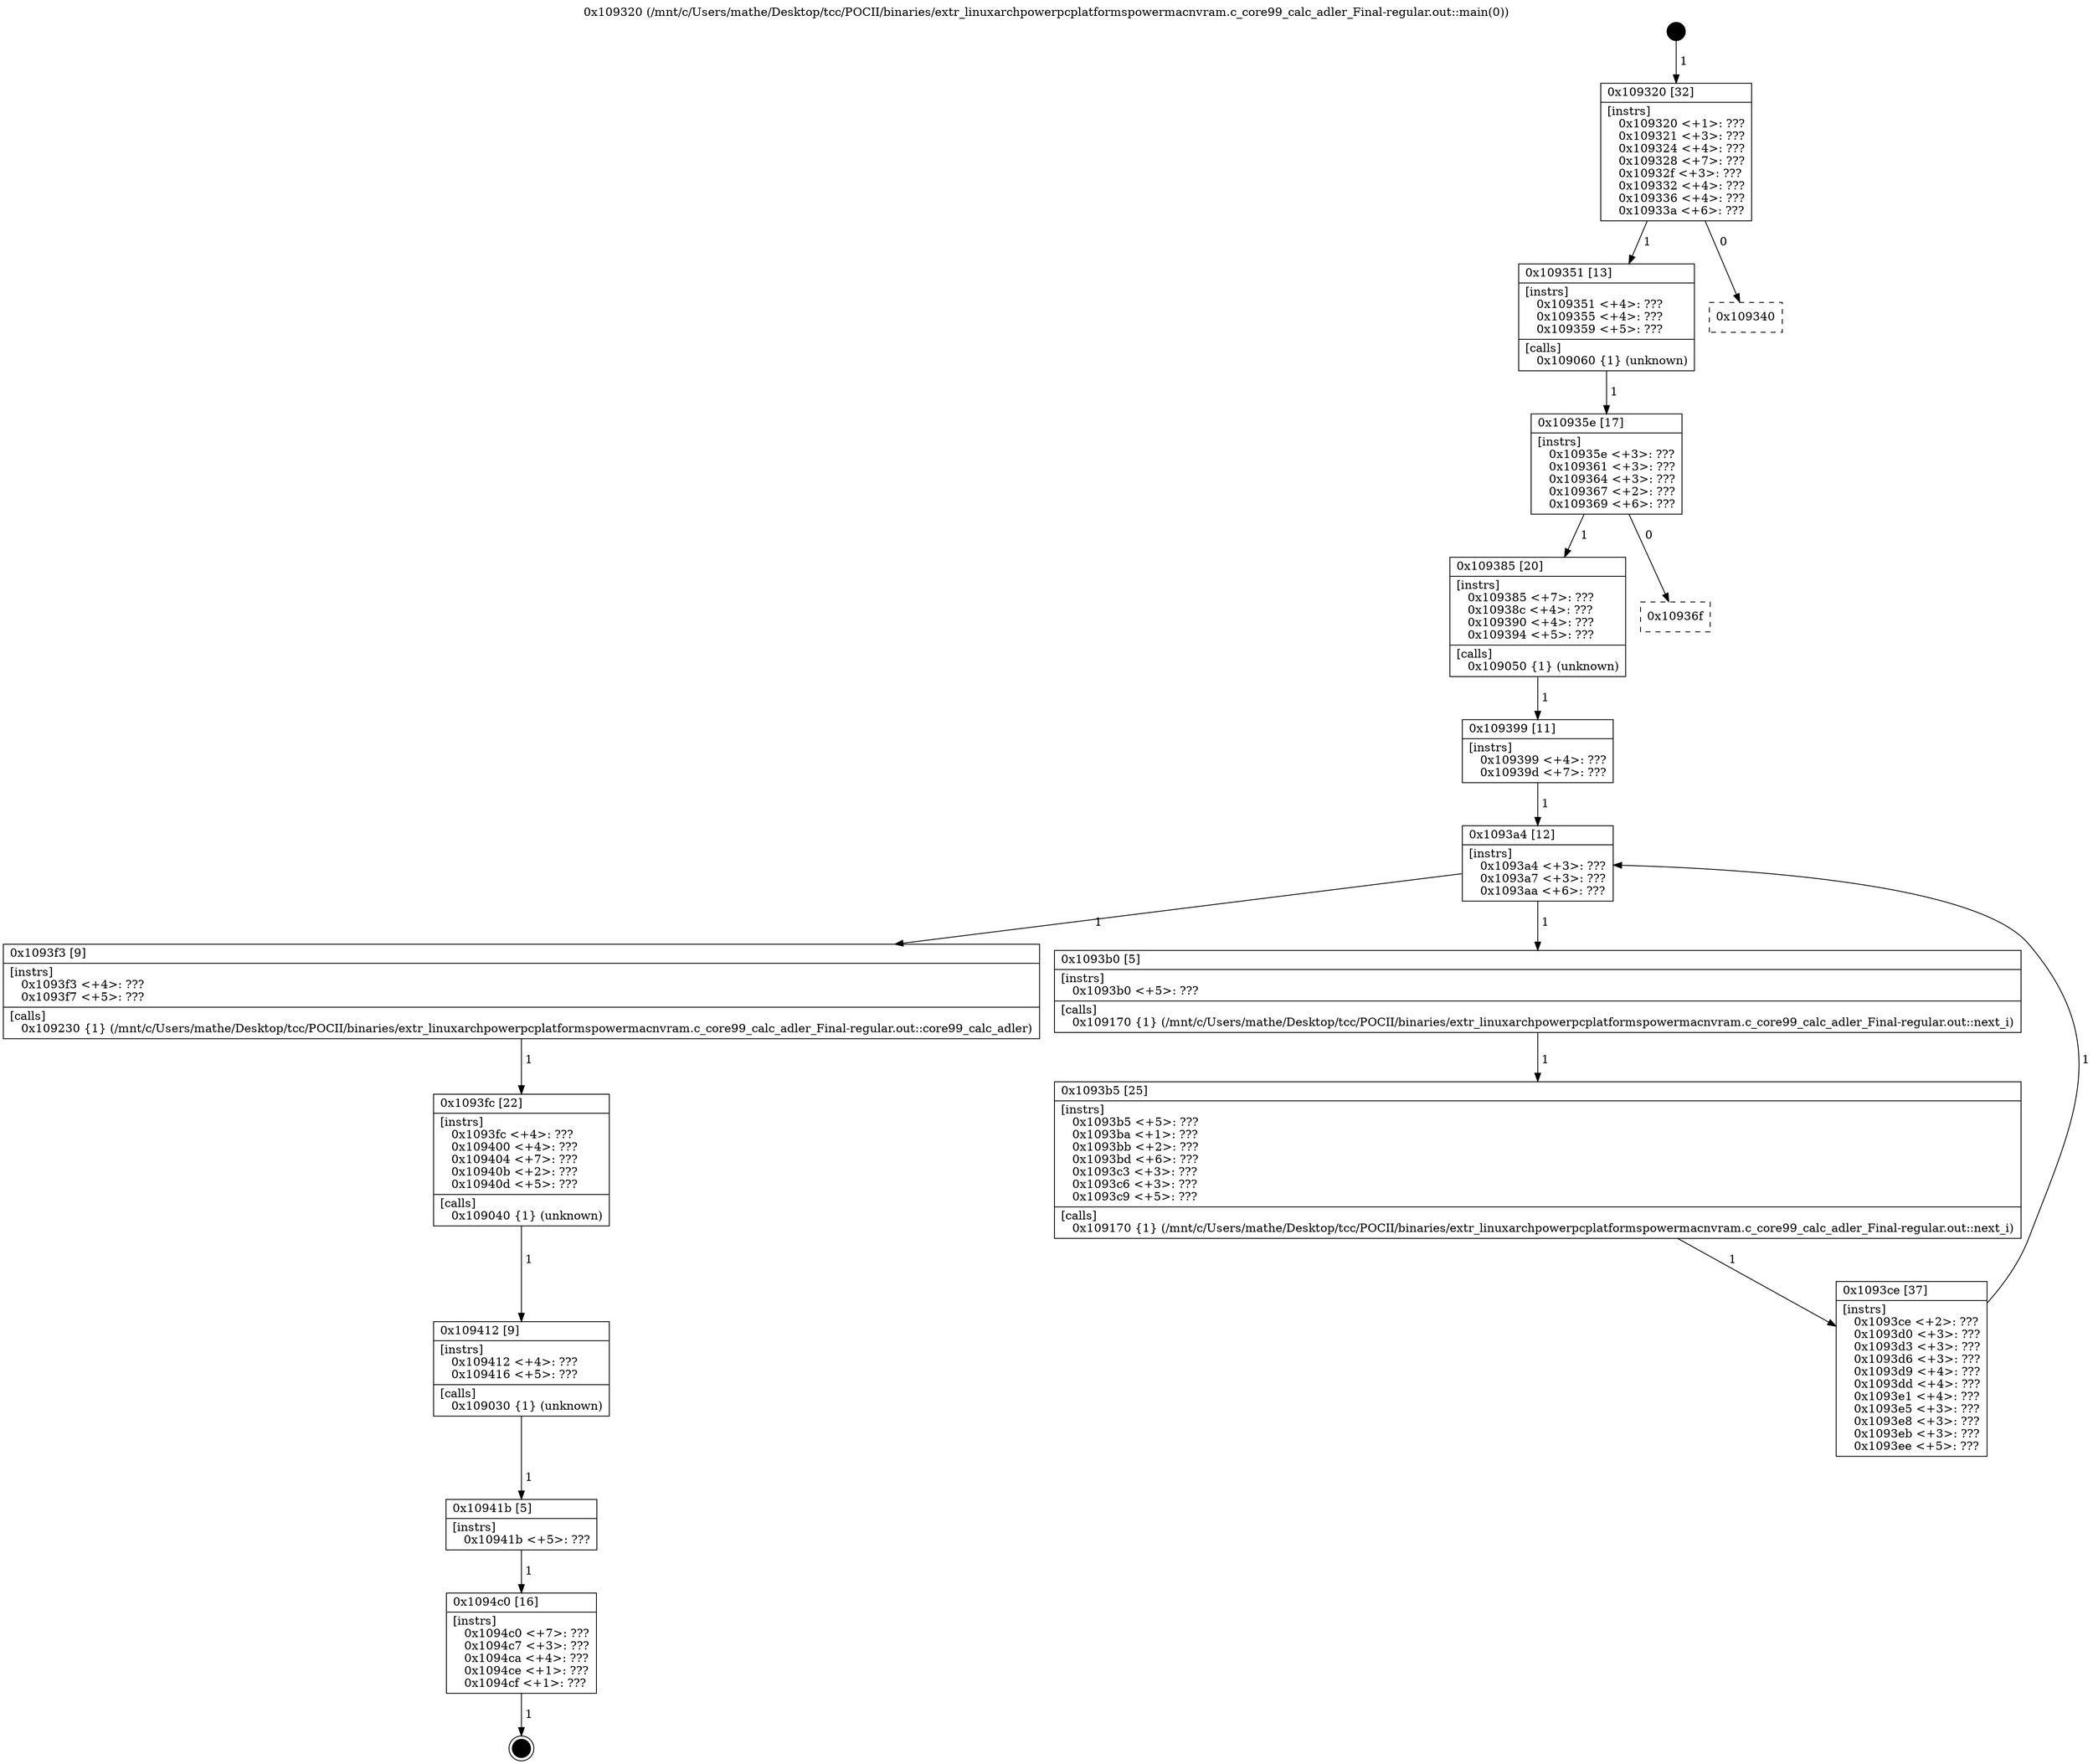digraph "0x109320" {
  label = "0x109320 (/mnt/c/Users/mathe/Desktop/tcc/POCII/binaries/extr_linuxarchpowerpcplatformspowermacnvram.c_core99_calc_adler_Final-regular.out::main(0))"
  labelloc = "t"
  node[shape=record]

  Entry [label="",width=0.3,height=0.3,shape=circle,fillcolor=black,style=filled]
  "0x109320" [label="{
     0x109320 [32]\l
     | [instrs]\l
     &nbsp;&nbsp;0x109320 \<+1\>: ???\l
     &nbsp;&nbsp;0x109321 \<+3\>: ???\l
     &nbsp;&nbsp;0x109324 \<+4\>: ???\l
     &nbsp;&nbsp;0x109328 \<+7\>: ???\l
     &nbsp;&nbsp;0x10932f \<+3\>: ???\l
     &nbsp;&nbsp;0x109332 \<+4\>: ???\l
     &nbsp;&nbsp;0x109336 \<+4\>: ???\l
     &nbsp;&nbsp;0x10933a \<+6\>: ???\l
  }"]
  "0x109351" [label="{
     0x109351 [13]\l
     | [instrs]\l
     &nbsp;&nbsp;0x109351 \<+4\>: ???\l
     &nbsp;&nbsp;0x109355 \<+4\>: ???\l
     &nbsp;&nbsp;0x109359 \<+5\>: ???\l
     | [calls]\l
     &nbsp;&nbsp;0x109060 \{1\} (unknown)\l
  }"]
  "0x109340" [label="{
     0x109340\l
  }", style=dashed]
  "0x10935e" [label="{
     0x10935e [17]\l
     | [instrs]\l
     &nbsp;&nbsp;0x10935e \<+3\>: ???\l
     &nbsp;&nbsp;0x109361 \<+3\>: ???\l
     &nbsp;&nbsp;0x109364 \<+3\>: ???\l
     &nbsp;&nbsp;0x109367 \<+2\>: ???\l
     &nbsp;&nbsp;0x109369 \<+6\>: ???\l
  }"]
  "0x109385" [label="{
     0x109385 [20]\l
     | [instrs]\l
     &nbsp;&nbsp;0x109385 \<+7\>: ???\l
     &nbsp;&nbsp;0x10938c \<+4\>: ???\l
     &nbsp;&nbsp;0x109390 \<+4\>: ???\l
     &nbsp;&nbsp;0x109394 \<+5\>: ???\l
     | [calls]\l
     &nbsp;&nbsp;0x109050 \{1\} (unknown)\l
  }"]
  "0x10936f" [label="{
     0x10936f\l
  }", style=dashed]
  "0x1093a4" [label="{
     0x1093a4 [12]\l
     | [instrs]\l
     &nbsp;&nbsp;0x1093a4 \<+3\>: ???\l
     &nbsp;&nbsp;0x1093a7 \<+3\>: ???\l
     &nbsp;&nbsp;0x1093aa \<+6\>: ???\l
  }"]
  "0x1093f3" [label="{
     0x1093f3 [9]\l
     | [instrs]\l
     &nbsp;&nbsp;0x1093f3 \<+4\>: ???\l
     &nbsp;&nbsp;0x1093f7 \<+5\>: ???\l
     | [calls]\l
     &nbsp;&nbsp;0x109230 \{1\} (/mnt/c/Users/mathe/Desktop/tcc/POCII/binaries/extr_linuxarchpowerpcplatformspowermacnvram.c_core99_calc_adler_Final-regular.out::core99_calc_adler)\l
  }"]
  "0x1093b0" [label="{
     0x1093b0 [5]\l
     | [instrs]\l
     &nbsp;&nbsp;0x1093b0 \<+5\>: ???\l
     | [calls]\l
     &nbsp;&nbsp;0x109170 \{1\} (/mnt/c/Users/mathe/Desktop/tcc/POCII/binaries/extr_linuxarchpowerpcplatformspowermacnvram.c_core99_calc_adler_Final-regular.out::next_i)\l
  }"]
  "0x1093b5" [label="{
     0x1093b5 [25]\l
     | [instrs]\l
     &nbsp;&nbsp;0x1093b5 \<+5\>: ???\l
     &nbsp;&nbsp;0x1093ba \<+1\>: ???\l
     &nbsp;&nbsp;0x1093bb \<+2\>: ???\l
     &nbsp;&nbsp;0x1093bd \<+6\>: ???\l
     &nbsp;&nbsp;0x1093c3 \<+3\>: ???\l
     &nbsp;&nbsp;0x1093c6 \<+3\>: ???\l
     &nbsp;&nbsp;0x1093c9 \<+5\>: ???\l
     | [calls]\l
     &nbsp;&nbsp;0x109170 \{1\} (/mnt/c/Users/mathe/Desktop/tcc/POCII/binaries/extr_linuxarchpowerpcplatformspowermacnvram.c_core99_calc_adler_Final-regular.out::next_i)\l
  }"]
  "0x1093ce" [label="{
     0x1093ce [37]\l
     | [instrs]\l
     &nbsp;&nbsp;0x1093ce \<+2\>: ???\l
     &nbsp;&nbsp;0x1093d0 \<+3\>: ???\l
     &nbsp;&nbsp;0x1093d3 \<+3\>: ???\l
     &nbsp;&nbsp;0x1093d6 \<+3\>: ???\l
     &nbsp;&nbsp;0x1093d9 \<+4\>: ???\l
     &nbsp;&nbsp;0x1093dd \<+4\>: ???\l
     &nbsp;&nbsp;0x1093e1 \<+4\>: ???\l
     &nbsp;&nbsp;0x1093e5 \<+3\>: ???\l
     &nbsp;&nbsp;0x1093e8 \<+3\>: ???\l
     &nbsp;&nbsp;0x1093eb \<+3\>: ???\l
     &nbsp;&nbsp;0x1093ee \<+5\>: ???\l
  }"]
  "0x109399" [label="{
     0x109399 [11]\l
     | [instrs]\l
     &nbsp;&nbsp;0x109399 \<+4\>: ???\l
     &nbsp;&nbsp;0x10939d \<+7\>: ???\l
  }"]
  "0x1093fc" [label="{
     0x1093fc [22]\l
     | [instrs]\l
     &nbsp;&nbsp;0x1093fc \<+4\>: ???\l
     &nbsp;&nbsp;0x109400 \<+4\>: ???\l
     &nbsp;&nbsp;0x109404 \<+7\>: ???\l
     &nbsp;&nbsp;0x10940b \<+2\>: ???\l
     &nbsp;&nbsp;0x10940d \<+5\>: ???\l
     | [calls]\l
     &nbsp;&nbsp;0x109040 \{1\} (unknown)\l
  }"]
  "0x109412" [label="{
     0x109412 [9]\l
     | [instrs]\l
     &nbsp;&nbsp;0x109412 \<+4\>: ???\l
     &nbsp;&nbsp;0x109416 \<+5\>: ???\l
     | [calls]\l
     &nbsp;&nbsp;0x109030 \{1\} (unknown)\l
  }"]
  "0x10941b" [label="{
     0x10941b [5]\l
     | [instrs]\l
     &nbsp;&nbsp;0x10941b \<+5\>: ???\l
  }"]
  "0x1094c0" [label="{
     0x1094c0 [16]\l
     | [instrs]\l
     &nbsp;&nbsp;0x1094c0 \<+7\>: ???\l
     &nbsp;&nbsp;0x1094c7 \<+3\>: ???\l
     &nbsp;&nbsp;0x1094ca \<+4\>: ???\l
     &nbsp;&nbsp;0x1094ce \<+1\>: ???\l
     &nbsp;&nbsp;0x1094cf \<+1\>: ???\l
  }"]
  Exit [label="",width=0.3,height=0.3,shape=circle,fillcolor=black,style=filled,peripheries=2]
  Entry -> "0x109320" [label=" 1"]
  "0x109320" -> "0x109351" [label=" 1"]
  "0x109320" -> "0x109340" [label=" 0"]
  "0x109351" -> "0x10935e" [label=" 1"]
  "0x10935e" -> "0x109385" [label=" 1"]
  "0x10935e" -> "0x10936f" [label=" 0"]
  "0x109385" -> "0x109399" [label=" 1"]
  "0x1093a4" -> "0x1093f3" [label=" 1"]
  "0x1093a4" -> "0x1093b0" [label=" 1"]
  "0x1093b0" -> "0x1093b5" [label=" 1"]
  "0x1093b5" -> "0x1093ce" [label=" 1"]
  "0x109399" -> "0x1093a4" [label=" 1"]
  "0x1093ce" -> "0x1093a4" [label=" 1"]
  "0x1093f3" -> "0x1093fc" [label=" 1"]
  "0x1093fc" -> "0x109412" [label=" 1"]
  "0x109412" -> "0x10941b" [label=" 1"]
  "0x10941b" -> "0x1094c0" [label=" 1"]
  "0x1094c0" -> Exit [label=" 1"]
}
